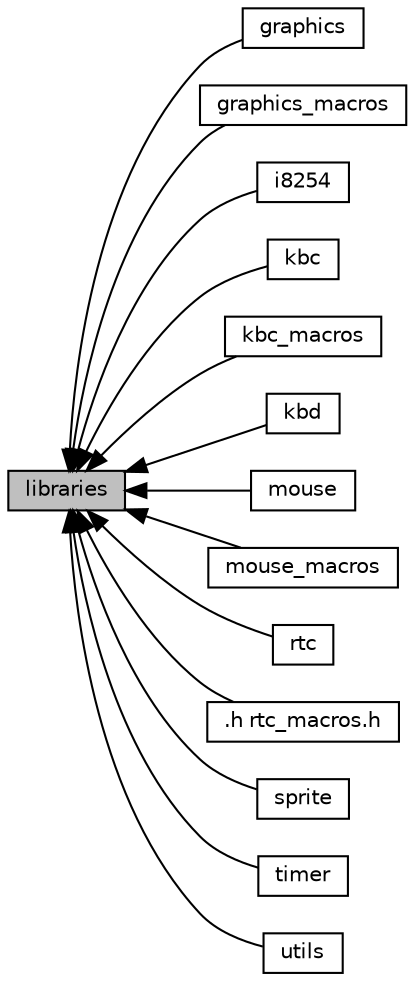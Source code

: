 digraph "libraries"
{
  edge [fontname="Helvetica",fontsize="10",labelfontname="Helvetica",labelfontsize="10"];
  node [fontname="Helvetica",fontsize="10",shape=box];
  rankdir=LR;
  Node2 [label="graphics",height=0.2,width=0.4,color="black", fillcolor="white", style="filled",URL="$group__graphics.html",tooltip=" "];
  Node3 [label="graphics_macros",height=0.2,width=0.4,color="black", fillcolor="white", style="filled",URL="$group__graphics__macros.html",tooltip=" "];
  Node12 [label="i8254",height=0.2,width=0.4,color="black", fillcolor="white", style="filled",URL="$group__i8254.html",tooltip=" "];
  Node5 [label="kbc",height=0.2,width=0.4,color="black", fillcolor="white", style="filled",URL="$group__kbc.html",tooltip=" "];
  Node6 [label="kbc_macros",height=0.2,width=0.4,color="black", fillcolor="white", style="filled",URL="$group__kbc__macros.html",tooltip=" "];
  Node7 [label="kbd",height=0.2,width=0.4,color="black", fillcolor="white", style="filled",URL="$group__kbd.html",tooltip=" "];
  Node1 [label="libraries",height=0.2,width=0.4,color="black", fillcolor="grey75", style="filled", fontcolor="black",tooltip=" "];
  Node8 [label="mouse",height=0.2,width=0.4,color="black", fillcolor="white", style="filled",URL="$group__mouse.html",tooltip=" "];
  Node9 [label="mouse_macros",height=0.2,width=0.4,color="black", fillcolor="white", style="filled",URL="$group__mouse__macros.html",tooltip=" "];
  Node10 [label="rtc",height=0.2,width=0.4,color="black", fillcolor="white", style="filled",URL="$group__rtc.html",tooltip=" "];
  Node11 [label=".h rtc_macros.h",height=0.2,width=0.4,color="black", fillcolor="white", style="filled",URL="$group__rtc__macros.html",tooltip=" "];
  Node4 [label="sprite",height=0.2,width=0.4,color="black", fillcolor="white", style="filled",URL="$group__sprite.html",tooltip=" "];
  Node13 [label="timer",height=0.2,width=0.4,color="black", fillcolor="white", style="filled",URL="$group__timer.html",tooltip=" "];
  Node14 [label="utils",height=0.2,width=0.4,color="black", fillcolor="white", style="filled",URL="$group__utils.html",tooltip=" "];
  Node1->Node2 [shape=plaintext, dir="back", style="solid"];
  Node1->Node3 [shape=plaintext, dir="back", style="solid"];
  Node1->Node4 [shape=plaintext, dir="back", style="solid"];
  Node1->Node5 [shape=plaintext, dir="back", style="solid"];
  Node1->Node6 [shape=plaintext, dir="back", style="solid"];
  Node1->Node7 [shape=plaintext, dir="back", style="solid"];
  Node1->Node8 [shape=plaintext, dir="back", style="solid"];
  Node1->Node9 [shape=plaintext, dir="back", style="solid"];
  Node1->Node10 [shape=plaintext, dir="back", style="solid"];
  Node1->Node11 [shape=plaintext, dir="back", style="solid"];
  Node1->Node12 [shape=plaintext, dir="back", style="solid"];
  Node1->Node13 [shape=plaintext, dir="back", style="solid"];
  Node1->Node14 [shape=plaintext, dir="back", style="solid"];
}
